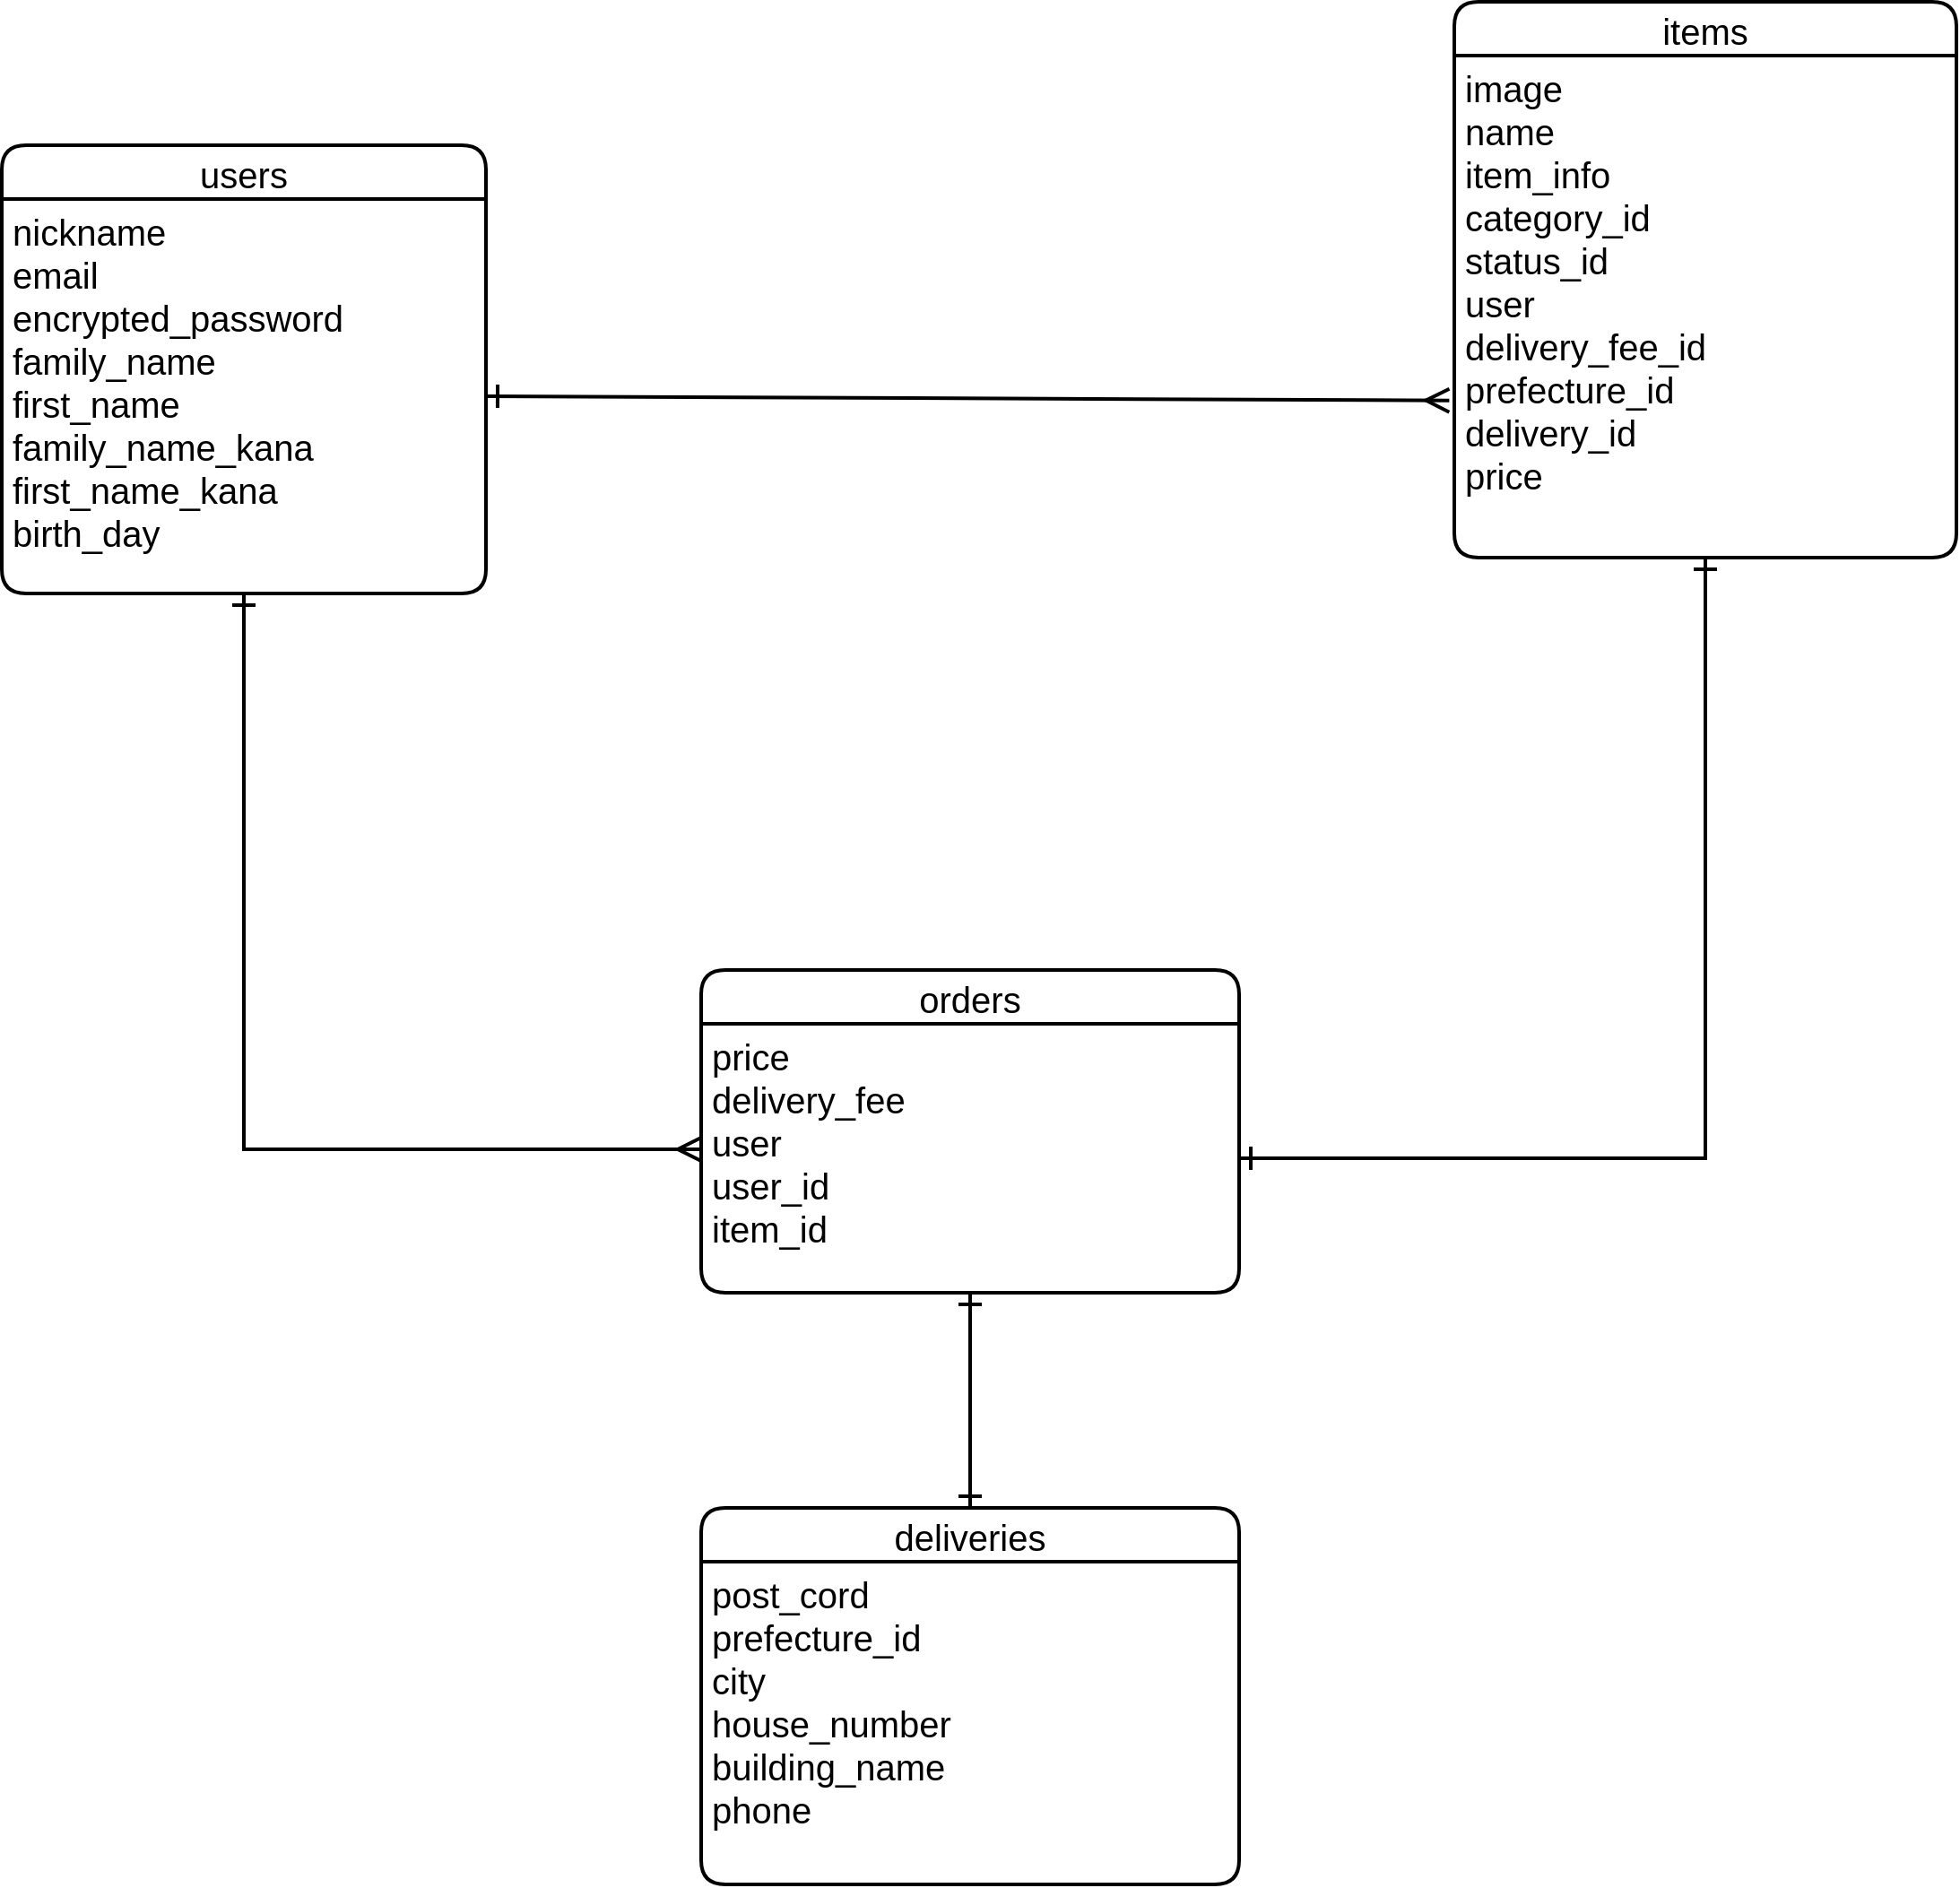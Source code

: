 <mxfile>
    <diagram id="y3XftZXZSAZ5kjOH6nx8" name="ページ1">
        <mxGraphModel dx="1990" dy="1923" grid="1" gridSize="10" guides="1" tooltips="1" connect="1" arrows="1" fold="1" page="1" pageScale="1" pageWidth="827" pageHeight="1169" math="0" shadow="0">
            <root>
                <mxCell id="0"/>
                <mxCell id="1" parent="0"/>
                <mxCell id="19" value="users" style="swimlane;childLayout=stackLayout;horizontal=1;startSize=30;horizontalStack=0;rounded=1;fontSize=20;fontStyle=0;strokeWidth=2;resizeParent=0;resizeLast=1;shadow=0;dashed=0;align=center;" parent="1" vertex="1">
                    <mxGeometry x="-540" y="-720" width="270" height="250" as="geometry"/>
                </mxCell>
                <mxCell id="20" value="nickname&#10;email&#10;encrypted_password&#10;family_name&#10;first_name&#10;family_name_kana&#10;first_name_kana&#10;birth_day" style="align=left;strokeColor=none;fillColor=none;spacingLeft=4;fontSize=20;verticalAlign=top;resizable=0;rotatable=0;part=1;" parent="19" vertex="1">
                    <mxGeometry y="30" width="270" height="220" as="geometry"/>
                </mxCell>
                <mxCell id="21" value="items" style="swimlane;childLayout=stackLayout;horizontal=1;startSize=30;horizontalStack=0;rounded=1;fontSize=20;fontStyle=0;strokeWidth=2;resizeParent=0;resizeLast=1;shadow=0;dashed=0;align=center;" parent="1" vertex="1">
                    <mxGeometry x="270" y="-800" width="280" height="310" as="geometry"/>
                </mxCell>
                <mxCell id="22" value="image&#10;name&#10;item_info&#10;category_id&#10;status_id&#10;user&#10;delivery_fee_id&#10;prefecture_id&#10;delivery_id&#10;price" style="align=left;strokeColor=none;fillColor=none;spacingLeft=4;fontSize=20;verticalAlign=top;resizable=0;rotatable=0;part=1;" parent="21" vertex="1">
                    <mxGeometry y="30" width="280" height="280" as="geometry"/>
                </mxCell>
                <mxCell id="78" value="deliveries" style="swimlane;childLayout=stackLayout;horizontal=1;startSize=30;horizontalStack=0;rounded=1;fontSize=20;fontStyle=0;strokeWidth=2;resizeParent=0;resizeLast=1;shadow=0;dashed=0;align=center;" parent="1" vertex="1">
                    <mxGeometry x="-150" y="40" width="300" height="210" as="geometry"/>
                </mxCell>
                <mxCell id="79" value="post_cord&#10;prefecture_id&#10;city&#10;house_number&#10;building_name&#10;phone&#10;" style="align=left;strokeColor=none;fillColor=none;spacingLeft=4;fontSize=20;verticalAlign=top;resizable=0;rotatable=0;part=1;" parent="78" vertex="1">
                    <mxGeometry y="30" width="300" height="180" as="geometry"/>
                </mxCell>
                <mxCell id="92" value="orders" style="swimlane;childLayout=stackLayout;horizontal=1;startSize=30;horizontalStack=0;rounded=1;fontSize=20;fontStyle=0;strokeWidth=2;resizeParent=0;resizeLast=1;shadow=0;dashed=0;align=center;" parent="1" vertex="1">
                    <mxGeometry x="-150" y="-260" width="300" height="180" as="geometry"/>
                </mxCell>
                <mxCell id="93" value="price&#10;delivery_fee&#10;user&#10;user_id&#10;item_id" style="align=left;strokeColor=none;fillColor=none;spacingLeft=4;fontSize=20;verticalAlign=top;resizable=0;rotatable=0;part=1;" parent="92" vertex="1">
                    <mxGeometry y="30" width="300" height="150" as="geometry"/>
                </mxCell>
                <mxCell id="95" style="edgeStyle=orthogonalEdgeStyle;rounded=0;orthogonalLoop=1;jettySize=auto;html=1;fontSize=20;startArrow=ERmany;startFill=0;endArrow=ERone;endFill=0;startSize=10;endSize=10;sourcePerimeterSpacing=10;targetPerimeterSpacing=10;strokeWidth=2;entryX=0.5;entryY=1;entryDx=0;entryDy=0;" parent="1" target="20" edge="1">
                    <mxGeometry relative="1" as="geometry">
                        <mxPoint x="-410" y="-120" as="targetPoint"/>
                        <Array as="points">
                            <mxPoint x="-405" y="-160"/>
                        </Array>
                        <mxPoint x="-150" y="-160" as="sourcePoint"/>
                    </mxGeometry>
                </mxCell>
                <mxCell id="101" style="rounded=0;orthogonalLoop=1;jettySize=auto;html=1;exitX=1;exitY=0.5;exitDx=0;exitDy=0;entryX=-0.01;entryY=0.687;entryDx=0;entryDy=0;entryPerimeter=0;fontSize=20;startArrow=ERone;startFill=0;endArrow=ERmany;endFill=0;startSize=10;endSize=10;sourcePerimeterSpacing=10;targetPerimeterSpacing=10;strokeWidth=2;" parent="1" source="20" target="22" edge="1">
                    <mxGeometry relative="1" as="geometry"/>
                </mxCell>
                <mxCell id="102" style="edgeStyle=none;rounded=0;orthogonalLoop=1;jettySize=auto;html=1;exitX=0.5;exitY=1;exitDx=0;exitDy=0;entryX=0.5;entryY=0;entryDx=0;entryDy=0;fontSize=20;startArrow=ERone;startFill=0;endArrow=ERone;endFill=0;startSize=10;endSize=10;sourcePerimeterSpacing=10;targetPerimeterSpacing=10;strokeWidth=2;" parent="1" source="93" target="78" edge="1">
                    <mxGeometry relative="1" as="geometry"/>
                </mxCell>
                <mxCell id="104" style="edgeStyle=orthogonalEdgeStyle;rounded=0;orthogonalLoop=1;jettySize=auto;html=1;fontSize=20;startArrow=ERone;startFill=0;endArrow=ERone;endFill=0;startSize=10;endSize=10;sourcePerimeterSpacing=10;targetPerimeterSpacing=10;strokeWidth=2;exitX=1;exitY=0.5;exitDx=0;exitDy=0;entryX=0.5;entryY=1;entryDx=0;entryDy=0;" parent="1" source="93" target="22" edge="1">
                    <mxGeometry relative="1" as="geometry">
                        <mxPoint x="410" y="-430" as="targetPoint"/>
                    </mxGeometry>
                </mxCell>
            </root>
        </mxGraphModel>
    </diagram>
</mxfile>